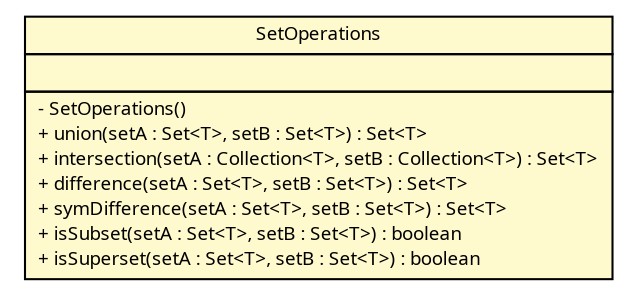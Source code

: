 #!/usr/local/bin/dot
#
# Class diagram 
# Generated by UMLGraph version R5_6 (http://www.umlgraph.org/)
#

digraph G {
	edge [fontname="Trebuchet MS",fontsize=10,labelfontname="Trebuchet MS",labelfontsize=10];
	node [fontname="Trebuchet MS",fontsize=10,shape=plaintext];
	nodesep=0.25;
	ranksep=0.5;
	// broadwick.math.SetOperations
	c18750 [label=<<table title="broadwick.math.SetOperations" border="0" cellborder="1" cellspacing="0" cellpadding="2" port="p" bgcolor="lemonChiffon" href="./SetOperations.html">
		<tr><td><table border="0" cellspacing="0" cellpadding="1">
<tr><td align="center" balign="center"><font face="Trebuchet MS"> SetOperations </font></td></tr>
		</table></td></tr>
		<tr><td><table border="0" cellspacing="0" cellpadding="1">
<tr><td align="left" balign="left">  </td></tr>
		</table></td></tr>
		<tr><td><table border="0" cellspacing="0" cellpadding="1">
<tr><td align="left" balign="left"> - SetOperations() </td></tr>
<tr><td align="left" balign="left"> + union(setA : Set&lt;T&gt;, setB : Set&lt;T&gt;) : Set&lt;T&gt; </td></tr>
<tr><td align="left" balign="left"> + intersection(setA : Collection&lt;T&gt;, setB : Collection&lt;T&gt;) : Set&lt;T&gt; </td></tr>
<tr><td align="left" balign="left"> + difference(setA : Set&lt;T&gt;, setB : Set&lt;T&gt;) : Set&lt;T&gt; </td></tr>
<tr><td align="left" balign="left"> + symDifference(setA : Set&lt;T&gt;, setB : Set&lt;T&gt;) : Set&lt;T&gt; </td></tr>
<tr><td align="left" balign="left"> + isSubset(setA : Set&lt;T&gt;, setB : Set&lt;T&gt;) : boolean </td></tr>
<tr><td align="left" balign="left"> + isSuperset(setA : Set&lt;T&gt;, setB : Set&lt;T&gt;) : boolean </td></tr>
		</table></td></tr>
		</table>>, URL="./SetOperations.html", fontname="Trebuchet MS", fontcolor="black", fontsize=9.0];
}

